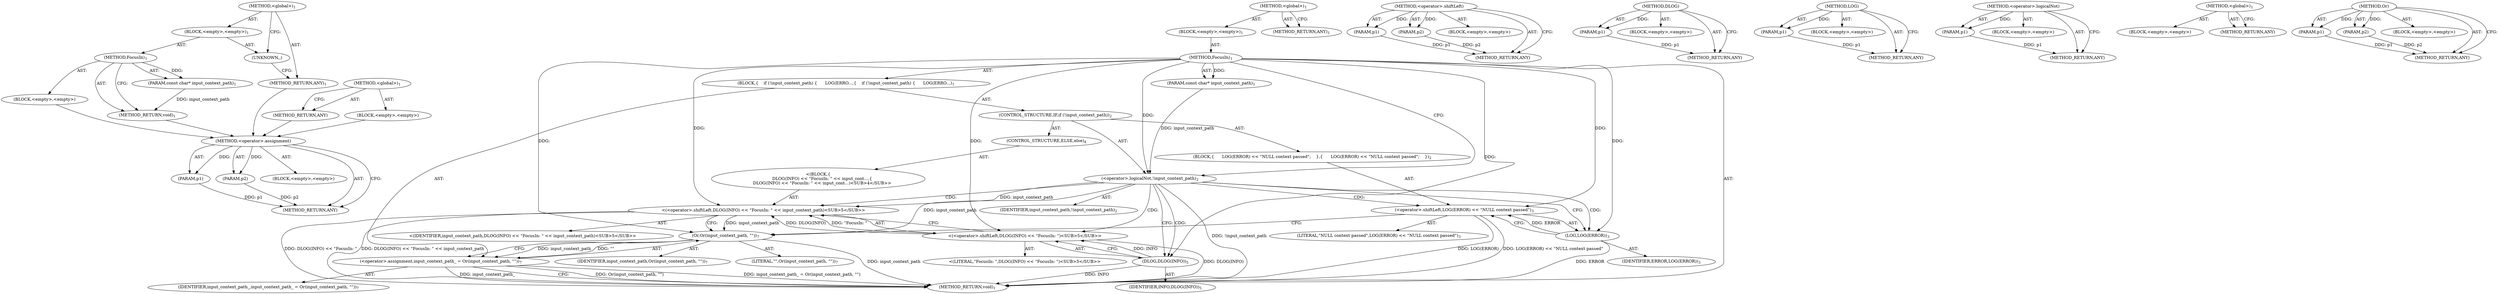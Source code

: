 digraph "&lt;global&gt;" {
vulnerable_72 [label=<(METHOD,&lt;operator&gt;.assignment)>];
vulnerable_73 [label=<(PARAM,p1)>];
vulnerable_74 [label=<(PARAM,p2)>];
vulnerable_75 [label=<(BLOCK,&lt;empty&gt;,&lt;empty&gt;)>];
vulnerable_76 [label=<(METHOD_RETURN,ANY)>];
vulnerable_6 [label=<(METHOD,&lt;global&gt;)<SUB>1</SUB>>];
vulnerable_7 [label=<(BLOCK,&lt;empty&gt;,&lt;empty&gt;)<SUB>1</SUB>>];
vulnerable_8 [label=<(METHOD,FocusIn)<SUB>1</SUB>>];
vulnerable_9 [label=<(PARAM,const char* input_context_path)<SUB>1</SUB>>];
vulnerable_10 [label=<(BLOCK,{
    if (!input_context_path) {
      LOG(ERRO...,{
    if (!input_context_path) {
      LOG(ERRO...)<SUB>1</SUB>>];
vulnerable_11 [label=<(CONTROL_STRUCTURE,IF,if (!input_context_path))<SUB>2</SUB>>];
vulnerable_12 [label=<(&lt;operator&gt;.logicalNot,!input_context_path)<SUB>2</SUB>>];
vulnerable_13 [label=<(IDENTIFIER,input_context_path,!input_context_path)<SUB>2</SUB>>];
vulnerable_14 [label=<(BLOCK,{
      LOG(ERROR) &lt;&lt; &quot;NULL context passed&quot;;
    },{
      LOG(ERROR) &lt;&lt; &quot;NULL context passed&quot;;
    })<SUB>2</SUB>>];
vulnerable_15 [label=<(&lt;operator&gt;.shiftLeft,LOG(ERROR) &lt;&lt; &quot;NULL context passed&quot;)<SUB>3</SUB>>];
vulnerable_16 [label=<(LOG,LOG(ERROR))<SUB>3</SUB>>];
vulnerable_17 [label=<(IDENTIFIER,ERROR,LOG(ERROR))<SUB>3</SUB>>];
vulnerable_18 [label=<(LITERAL,&quot;NULL context passed&quot;,LOG(ERROR) &lt;&lt; &quot;NULL context passed&quot;)<SUB>3</SUB>>];
vulnerable_19 [label=<(CONTROL_STRUCTURE,ELSE,else)<SUB>4</SUB>>];
vulnerable_20 [label="<(BLOCK,{
      DLOG(INFO) &lt;&lt; &quot;FocusIn: &quot; &lt;&lt; input_cont...,{
      DLOG(INFO) &lt;&lt; &quot;FocusIn: &quot; &lt;&lt; input_cont...)<SUB>4</SUB>>"];
vulnerable_21 [label="<(&lt;operator&gt;.shiftLeft,DLOG(INFO) &lt;&lt; &quot;FocusIn: &quot; &lt;&lt; input_context_path)<SUB>5</SUB>>"];
vulnerable_22 [label="<(&lt;operator&gt;.shiftLeft,DLOG(INFO) &lt;&lt; &quot;FocusIn: &quot;)<SUB>5</SUB>>"];
vulnerable_23 [label=<(DLOG,DLOG(INFO))<SUB>5</SUB>>];
vulnerable_24 [label=<(IDENTIFIER,INFO,DLOG(INFO))<SUB>5</SUB>>];
vulnerable_25 [label="<(LITERAL,&quot;FocusIn: &quot;,DLOG(INFO) &lt;&lt; &quot;FocusIn: &quot;)<SUB>5</SUB>>"];
vulnerable_26 [label="<(IDENTIFIER,input_context_path,DLOG(INFO) &lt;&lt; &quot;FocusIn: &quot; &lt;&lt; input_context_path)<SUB>5</SUB>>"];
vulnerable_27 [label=<(&lt;operator&gt;.assignment,input_context_path_ = Or(input_context_path, &quot;&quot;))<SUB>7</SUB>>];
vulnerable_28 [label=<(IDENTIFIER,input_context_path_,input_context_path_ = Or(input_context_path, &quot;&quot;))<SUB>7</SUB>>];
vulnerable_29 [label=<(Or,Or(input_context_path, &quot;&quot;))<SUB>7</SUB>>];
vulnerable_30 [label=<(IDENTIFIER,input_context_path,Or(input_context_path, &quot;&quot;))<SUB>7</SUB>>];
vulnerable_31 [label=<(LITERAL,&quot;&quot;,Or(input_context_path, &quot;&quot;))<SUB>7</SUB>>];
vulnerable_32 [label=<(METHOD_RETURN,void)<SUB>1</SUB>>];
vulnerable_34 [label=<(METHOD_RETURN,ANY)<SUB>1</SUB>>];
vulnerable_59 [label=<(METHOD,&lt;operator&gt;.shiftLeft)>];
vulnerable_60 [label=<(PARAM,p1)>];
vulnerable_61 [label=<(PARAM,p2)>];
vulnerable_62 [label=<(BLOCK,&lt;empty&gt;,&lt;empty&gt;)>];
vulnerable_63 [label=<(METHOD_RETURN,ANY)>];
vulnerable_68 [label=<(METHOD,DLOG)>];
vulnerable_69 [label=<(PARAM,p1)>];
vulnerable_70 [label=<(BLOCK,&lt;empty&gt;,&lt;empty&gt;)>];
vulnerable_71 [label=<(METHOD_RETURN,ANY)>];
vulnerable_64 [label=<(METHOD,LOG)>];
vulnerable_65 [label=<(PARAM,p1)>];
vulnerable_66 [label=<(BLOCK,&lt;empty&gt;,&lt;empty&gt;)>];
vulnerable_67 [label=<(METHOD_RETURN,ANY)>];
vulnerable_55 [label=<(METHOD,&lt;operator&gt;.logicalNot)>];
vulnerable_56 [label=<(PARAM,p1)>];
vulnerable_57 [label=<(BLOCK,&lt;empty&gt;,&lt;empty&gt;)>];
vulnerable_58 [label=<(METHOD_RETURN,ANY)>];
vulnerable_49 [label=<(METHOD,&lt;global&gt;)<SUB>1</SUB>>];
vulnerable_50 [label=<(BLOCK,&lt;empty&gt;,&lt;empty&gt;)>];
vulnerable_51 [label=<(METHOD_RETURN,ANY)>];
vulnerable_77 [label=<(METHOD,Or)>];
vulnerable_78 [label=<(PARAM,p1)>];
vulnerable_79 [label=<(PARAM,p2)>];
vulnerable_80 [label=<(BLOCK,&lt;empty&gt;,&lt;empty&gt;)>];
vulnerable_81 [label=<(METHOD_RETURN,ANY)>];
fixed_6 [label=<(METHOD,&lt;global&gt;)<SUB>1</SUB>>];
fixed_7 [label=<(BLOCK,&lt;empty&gt;,&lt;empty&gt;)<SUB>1</SUB>>];
fixed_8 [label=<(METHOD,FocusIn)<SUB>1</SUB>>];
fixed_9 [label=<(PARAM,const char* input_context_path)<SUB>1</SUB>>];
fixed_10 [label=<(BLOCK,&lt;empty&gt;,&lt;empty&gt;)>];
fixed_11 [label=<(METHOD_RETURN,void)<SUB>1</SUB>>];
fixed_13 [label=<(UNKNOWN,,)>];
fixed_14 [label=<(METHOD_RETURN,ANY)<SUB>1</SUB>>];
fixed_23 [label=<(METHOD,&lt;global&gt;)<SUB>1</SUB>>];
fixed_24 [label=<(BLOCK,&lt;empty&gt;,&lt;empty&gt;)>];
fixed_25 [label=<(METHOD_RETURN,ANY)>];
vulnerable_72 -> vulnerable_73  [key=0, label="AST: "];
vulnerable_72 -> vulnerable_73  [key=1, label="DDG: "];
vulnerable_72 -> vulnerable_75  [key=0, label="AST: "];
vulnerable_72 -> vulnerable_74  [key=0, label="AST: "];
vulnerable_72 -> vulnerable_74  [key=1, label="DDG: "];
vulnerable_72 -> vulnerable_76  [key=0, label="AST: "];
vulnerable_72 -> vulnerable_76  [key=1, label="CFG: "];
vulnerable_73 -> vulnerable_76  [key=0, label="DDG: p1"];
vulnerable_74 -> vulnerable_76  [key=0, label="DDG: p2"];
vulnerable_6 -> vulnerable_7  [key=0, label="AST: "];
vulnerable_6 -> vulnerable_34  [key=0, label="AST: "];
vulnerable_6 -> vulnerable_34  [key=1, label="CFG: "];
vulnerable_7 -> vulnerable_8  [key=0, label="AST: "];
vulnerable_8 -> vulnerable_9  [key=0, label="AST: "];
vulnerable_8 -> vulnerable_9  [key=1, label="DDG: "];
vulnerable_8 -> vulnerable_10  [key=0, label="AST: "];
vulnerable_8 -> vulnerable_32  [key=0, label="AST: "];
vulnerable_8 -> vulnerable_12  [key=0, label="CFG: "];
vulnerable_8 -> vulnerable_12  [key=1, label="DDG: "];
vulnerable_8 -> vulnerable_29  [key=0, label="DDG: "];
vulnerable_8 -> vulnerable_15  [key=0, label="DDG: "];
vulnerable_8 -> vulnerable_16  [key=0, label="DDG: "];
vulnerable_8 -> vulnerable_21  [key=0, label="DDG: "];
vulnerable_8 -> vulnerable_22  [key=0, label="DDG: "];
vulnerable_8 -> vulnerable_23  [key=0, label="DDG: "];
vulnerable_9 -> vulnerable_12  [key=0, label="DDG: input_context_path"];
vulnerable_10 -> vulnerable_11  [key=0, label="AST: "];
vulnerable_10 -> vulnerable_27  [key=0, label="AST: "];
vulnerable_11 -> vulnerable_12  [key=0, label="AST: "];
vulnerable_11 -> vulnerable_14  [key=0, label="AST: "];
vulnerable_11 -> vulnerable_19  [key=0, label="AST: "];
vulnerable_12 -> vulnerable_13  [key=0, label="AST: "];
vulnerable_12 -> vulnerable_16  [key=0, label="CFG: "];
vulnerable_12 -> vulnerable_16  [key=1, label="CDG: "];
vulnerable_12 -> vulnerable_23  [key=0, label="CFG: "];
vulnerable_12 -> vulnerable_23  [key=1, label="CDG: "];
vulnerable_12 -> vulnerable_32  [key=0, label="DDG: !input_context_path"];
vulnerable_12 -> vulnerable_29  [key=0, label="DDG: input_context_path"];
vulnerable_12 -> vulnerable_21  [key=0, label="DDG: input_context_path"];
vulnerable_12 -> vulnerable_21  [key=1, label="CDG: "];
vulnerable_12 -> vulnerable_15  [key=0, label="CDG: "];
vulnerable_12 -> vulnerable_22  [key=0, label="CDG: "];
vulnerable_14 -> vulnerable_15  [key=0, label="AST: "];
vulnerable_15 -> vulnerable_16  [key=0, label="AST: "];
vulnerable_15 -> vulnerable_18  [key=0, label="AST: "];
vulnerable_15 -> vulnerable_29  [key=0, label="CFG: "];
vulnerable_15 -> vulnerable_32  [key=0, label="DDG: LOG(ERROR)"];
vulnerable_15 -> vulnerable_32  [key=1, label="DDG: LOG(ERROR) &lt;&lt; &quot;NULL context passed&quot;"];
vulnerable_16 -> vulnerable_17  [key=0, label="AST: "];
vulnerable_16 -> vulnerable_15  [key=0, label="CFG: "];
vulnerable_16 -> vulnerable_15  [key=1, label="DDG: ERROR"];
vulnerable_16 -> vulnerable_32  [key=0, label="DDG: ERROR"];
vulnerable_19 -> vulnerable_20  [key=0, label="AST: "];
vulnerable_20 -> vulnerable_21  [key=0, label="AST: "];
vulnerable_21 -> vulnerable_22  [key=0, label="AST: "];
vulnerable_21 -> vulnerable_26  [key=0, label="AST: "];
vulnerable_21 -> vulnerable_29  [key=0, label="CFG: "];
vulnerable_21 -> vulnerable_29  [key=1, label="DDG: input_context_path"];
vulnerable_21 -> vulnerable_32  [key=0, label="DDG: DLOG(INFO) &lt;&lt; &quot;FocusIn: &quot;"];
vulnerable_21 -> vulnerable_32  [key=1, label="DDG: DLOG(INFO) &lt;&lt; &quot;FocusIn: &quot; &lt;&lt; input_context_path"];
vulnerable_22 -> vulnerable_23  [key=0, label="AST: "];
vulnerable_22 -> vulnerable_25  [key=0, label="AST: "];
vulnerable_22 -> vulnerable_21  [key=0, label="CFG: "];
vulnerable_22 -> vulnerable_21  [key=1, label="DDG: DLOG(INFO)"];
vulnerable_22 -> vulnerable_21  [key=2, label="DDG: &quot;FocusIn: &quot;"];
vulnerable_22 -> vulnerable_32  [key=0, label="DDG: DLOG(INFO)"];
vulnerable_23 -> vulnerable_24  [key=0, label="AST: "];
vulnerable_23 -> vulnerable_22  [key=0, label="CFG: "];
vulnerable_23 -> vulnerable_22  [key=1, label="DDG: INFO"];
vulnerable_23 -> vulnerable_32  [key=0, label="DDG: INFO"];
vulnerable_27 -> vulnerable_28  [key=0, label="AST: "];
vulnerable_27 -> vulnerable_29  [key=0, label="AST: "];
vulnerable_27 -> vulnerable_32  [key=0, label="CFG: "];
vulnerable_27 -> vulnerable_32  [key=1, label="DDG: Or(input_context_path, &quot;&quot;)"];
vulnerable_27 -> vulnerable_32  [key=2, label="DDG: input_context_path_ = Or(input_context_path, &quot;&quot;)"];
vulnerable_27 -> vulnerable_32  [key=3, label="DDG: input_context_path_"];
vulnerable_29 -> vulnerable_30  [key=0, label="AST: "];
vulnerable_29 -> vulnerable_31  [key=0, label="AST: "];
vulnerable_29 -> vulnerable_27  [key=0, label="CFG: "];
vulnerable_29 -> vulnerable_27  [key=1, label="DDG: input_context_path"];
vulnerable_29 -> vulnerable_27  [key=2, label="DDG: &quot;&quot;"];
vulnerable_29 -> vulnerable_32  [key=0, label="DDG: input_context_path"];
vulnerable_59 -> vulnerable_60  [key=0, label="AST: "];
vulnerable_59 -> vulnerable_60  [key=1, label="DDG: "];
vulnerable_59 -> vulnerable_62  [key=0, label="AST: "];
vulnerable_59 -> vulnerable_61  [key=0, label="AST: "];
vulnerable_59 -> vulnerable_61  [key=1, label="DDG: "];
vulnerable_59 -> vulnerable_63  [key=0, label="AST: "];
vulnerable_59 -> vulnerable_63  [key=1, label="CFG: "];
vulnerable_60 -> vulnerable_63  [key=0, label="DDG: p1"];
vulnerable_61 -> vulnerable_63  [key=0, label="DDG: p2"];
vulnerable_68 -> vulnerable_69  [key=0, label="AST: "];
vulnerable_68 -> vulnerable_69  [key=1, label="DDG: "];
vulnerable_68 -> vulnerable_70  [key=0, label="AST: "];
vulnerable_68 -> vulnerable_71  [key=0, label="AST: "];
vulnerable_68 -> vulnerable_71  [key=1, label="CFG: "];
vulnerable_69 -> vulnerable_71  [key=0, label="DDG: p1"];
vulnerable_64 -> vulnerable_65  [key=0, label="AST: "];
vulnerable_64 -> vulnerable_65  [key=1, label="DDG: "];
vulnerable_64 -> vulnerable_66  [key=0, label="AST: "];
vulnerable_64 -> vulnerable_67  [key=0, label="AST: "];
vulnerable_64 -> vulnerable_67  [key=1, label="CFG: "];
vulnerable_65 -> vulnerable_67  [key=0, label="DDG: p1"];
vulnerable_55 -> vulnerable_56  [key=0, label="AST: "];
vulnerable_55 -> vulnerable_56  [key=1, label="DDG: "];
vulnerable_55 -> vulnerable_57  [key=0, label="AST: "];
vulnerable_55 -> vulnerable_58  [key=0, label="AST: "];
vulnerable_55 -> vulnerable_58  [key=1, label="CFG: "];
vulnerable_56 -> vulnerable_58  [key=0, label="DDG: p1"];
vulnerable_49 -> vulnerable_50  [key=0, label="AST: "];
vulnerable_49 -> vulnerable_51  [key=0, label="AST: "];
vulnerable_49 -> vulnerable_51  [key=1, label="CFG: "];
vulnerable_77 -> vulnerable_78  [key=0, label="AST: "];
vulnerable_77 -> vulnerable_78  [key=1, label="DDG: "];
vulnerable_77 -> vulnerable_80  [key=0, label="AST: "];
vulnerable_77 -> vulnerable_79  [key=0, label="AST: "];
vulnerable_77 -> vulnerable_79  [key=1, label="DDG: "];
vulnerable_77 -> vulnerable_81  [key=0, label="AST: "];
vulnerable_77 -> vulnerable_81  [key=1, label="CFG: "];
vulnerable_78 -> vulnerable_81  [key=0, label="DDG: p1"];
vulnerable_79 -> vulnerable_81  [key=0, label="DDG: p2"];
fixed_6 -> fixed_7  [key=0, label="AST: "];
fixed_6 -> fixed_14  [key=0, label="AST: "];
fixed_6 -> fixed_13  [key=0, label="CFG: "];
fixed_7 -> fixed_8  [key=0, label="AST: "];
fixed_7 -> fixed_13  [key=0, label="AST: "];
fixed_8 -> fixed_9  [key=0, label="AST: "];
fixed_8 -> fixed_9  [key=1, label="DDG: "];
fixed_8 -> fixed_10  [key=0, label="AST: "];
fixed_8 -> fixed_11  [key=0, label="AST: "];
fixed_8 -> fixed_11  [key=1, label="CFG: "];
fixed_9 -> fixed_11  [key=0, label="DDG: input_context_path"];
fixed_10 -> vulnerable_72  [key=0];
fixed_11 -> vulnerable_72  [key=0];
fixed_13 -> fixed_14  [key=0, label="CFG: "];
fixed_14 -> vulnerable_72  [key=0];
fixed_23 -> fixed_24  [key=0, label="AST: "];
fixed_23 -> fixed_25  [key=0, label="AST: "];
fixed_23 -> fixed_25  [key=1, label="CFG: "];
fixed_24 -> vulnerable_72  [key=0];
fixed_25 -> vulnerable_72  [key=0];
}
